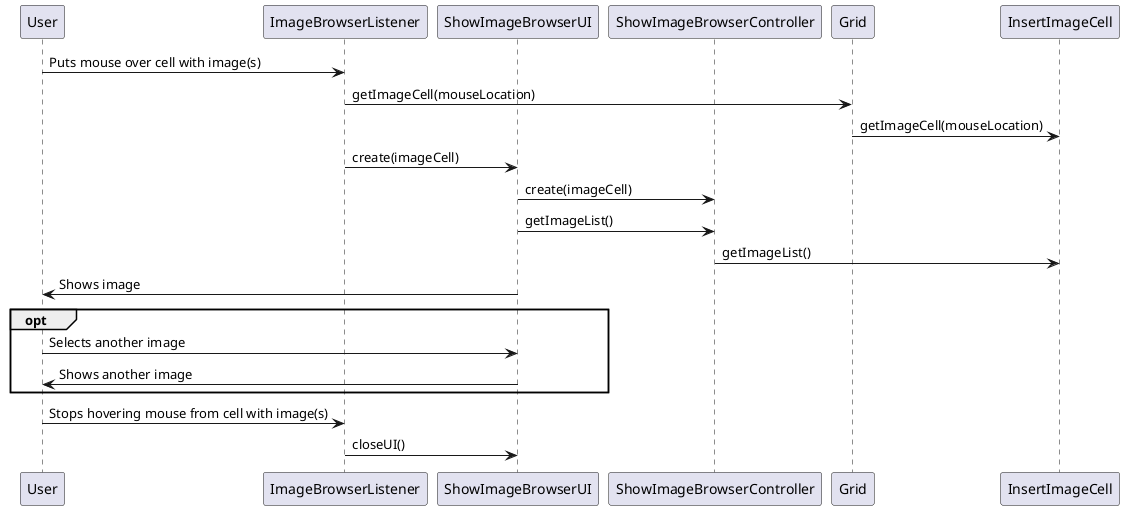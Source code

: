  @startuml core06.2_SD.png

    participant User
    participant ImageBrowserListener
    participant ShowImageBrowserUI
    participant ShowImageBrowserController
    participant Grid
    participant InsertImageCell
    
    User -> ImageBrowserListener : Puts mouse over cell with image(s)
    ImageBrowserListener -> Grid : getImageCell(mouseLocation)
    Grid  -> InsertImageCell  : getImageCell(mouseLocation)
    ImageBrowserListener -> ShowImageBrowserUI: create(imageCell)
    ShowImageBrowserUI -> ShowImageBrowserController: create(imageCell)
    ShowImageBrowserUI -> ShowImageBrowserController : getImageList()
    ShowImageBrowserController -> InsertImageCell : getImageList()
    ShowImageBrowserUI -> User : Shows image
    opt
        User -> ShowImageBrowserUI : Selects another image
        ShowImageBrowserUI -> User: Shows another image
    end
    User -> ImageBrowserListener : Stops hovering mouse from cell with image(s)
    ImageBrowserListener -> ShowImageBrowserUI : closeUI()
    
 @enduml
